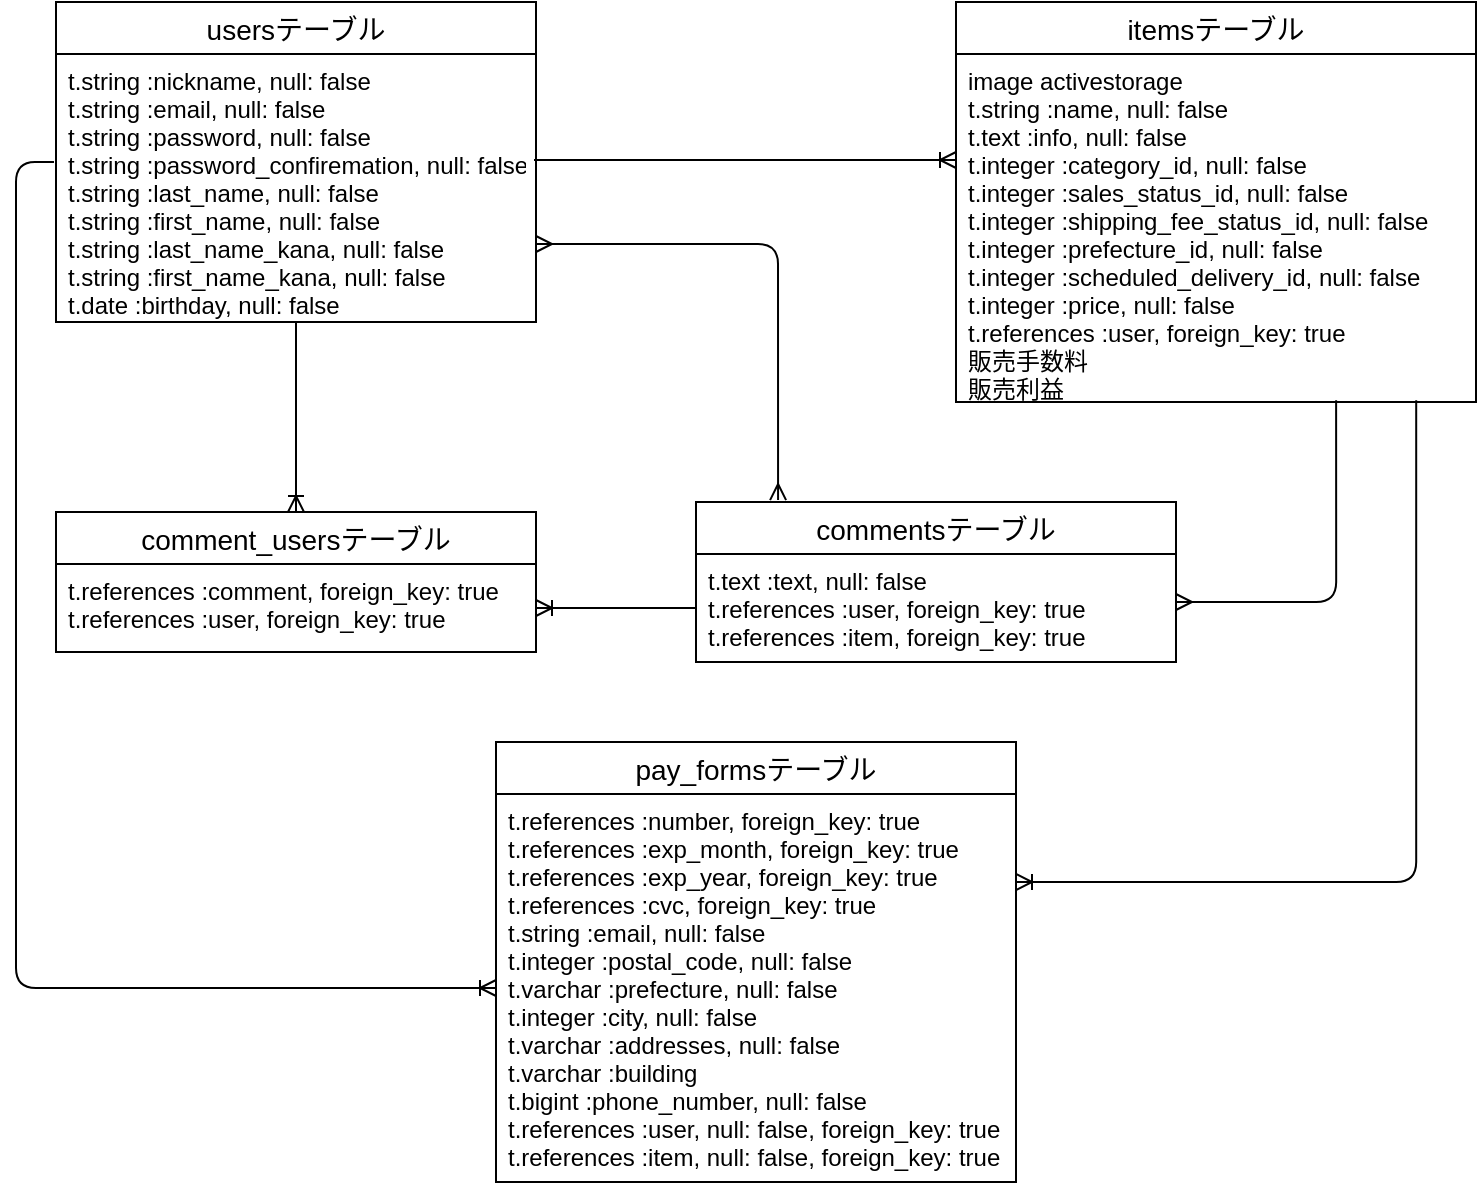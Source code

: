 <mxfile>
    <diagram id="f0xW2Zt2wyNBY3h9a0CT" name="ページ1">
        <mxGraphModel dx="257" dy="203" grid="1" gridSize="10" guides="1" tooltips="1" connect="1" arrows="1" fold="1" page="1" pageScale="1" pageWidth="827" pageHeight="1169" math="0" shadow="0">
            <root>
                <mxCell id="0"/>
                <mxCell id="1" parent="0"/>
                <mxCell id="8" value="usersテーブル" style="swimlane;fontStyle=0;childLayout=stackLayout;horizontal=1;startSize=26;horizontalStack=0;resizeParent=1;resizeParentMax=0;resizeLast=0;collapsible=1;marginBottom=0;align=center;fontSize=14;" vertex="1" parent="1">
                    <mxGeometry x="40" y="40" width="240" height="160" as="geometry"/>
                </mxCell>
                <mxCell id="9" value="t.string :nickname,           null: false&#10;      t.string :email,              null: false&#10;      t.string :password, null: false&#10;t.string :password_confiremation, null: false&#10;t.string :last_name,          null: false&#10;      t.string :first_name,         null: false&#10;      t.string :last_name_kana,     null: false&#10;      t.string :first_name_kana,    null: false&#10;      t.date :birthday,             null: false&#10;&#10;&#10;&#10;" style="text;strokeColor=none;fillColor=none;spacingLeft=4;spacingRight=4;overflow=hidden;rotatable=0;points=[[0,0.5],[1,0.5]];portConstraint=eastwest;fontSize=12;" vertex="1" parent="8">
                    <mxGeometry y="26" width="240" height="134" as="geometry"/>
                </mxCell>
                <mxCell id="27" value="itemsテーブル" style="swimlane;fontStyle=0;childLayout=stackLayout;horizontal=1;startSize=26;horizontalStack=0;resizeParent=1;resizeParentMax=0;resizeLast=0;collapsible=1;marginBottom=0;align=center;fontSize=14;" vertex="1" parent="1">
                    <mxGeometry x="490" y="40" width="260" height="200" as="geometry"/>
                </mxCell>
                <mxCell id="28" value="image activestorage&#10;t.string :name,           null: false&#10;t.text :info, null: false&#10;t.integer :category_id, null: false&#10;t.integer :sales_status_id, null: false&#10;t.integer :shipping_fee_status_id, null: false&#10;t.integer :prefecture_id, null: false&#10;t.integer :scheduled_delivery_id, null: false&#10;      t.integer :price, null: false&#10;t.references :user, foreign_key: true&#10;販売手数料&#10;販売利益&#10;&#10;&#10;&#10;" style="text;strokeColor=none;fillColor=none;spacingLeft=4;spacingRight=4;overflow=hidden;rotatable=0;points=[[0,0.5],[1,0.5]];portConstraint=eastwest;fontSize=12;" vertex="1" parent="27">
                    <mxGeometry y="26" width="260" height="174" as="geometry"/>
                </mxCell>
                <mxCell id="31" value="pay_formsテーブル" style="swimlane;fontStyle=0;childLayout=stackLayout;horizontal=1;startSize=26;horizontalStack=0;resizeParent=1;resizeParentMax=0;resizeLast=0;collapsible=1;marginBottom=0;align=center;fontSize=14;" vertex="1" parent="1">
                    <mxGeometry x="260" y="410" width="260" height="220" as="geometry"/>
                </mxCell>
                <mxCell id="32" value="t.references :number, foreign_key: true&#10;t.references :exp_month, foreign_key: true&#10;t.references :exp_year, foreign_key: true&#10;t.references :cvc, foreign_key: true&#10;t.string :email,              null: false&#10;      t.integer :postal_code, null: false&#10;t.varchar :prefecture, null: false&#10;t.integer :city,          null: false&#10;t.varchar :addresses,         null: false&#10;      t.varchar :building&#10;      t.bigint :phone_number, null: false&#10;t.references :user, null: false, foreign_key: true&#10;t.references :item, null: false, foreign_key: true" style="text;strokeColor=none;fillColor=none;spacingLeft=4;spacingRight=4;overflow=hidden;rotatable=0;points=[[0,0.5],[1,0.5]];portConstraint=eastwest;fontSize=12;" vertex="1" parent="31">
                    <mxGeometry y="26" width="260" height="194" as="geometry"/>
                </mxCell>
                <mxCell id="39" value="commentsテーブル" style="swimlane;fontStyle=0;childLayout=stackLayout;horizontal=1;startSize=26;horizontalStack=0;resizeParent=1;resizeParentMax=0;resizeLast=0;collapsible=1;marginBottom=0;align=center;fontSize=14;" vertex="1" parent="1">
                    <mxGeometry x="360" y="290" width="240" height="80" as="geometry"/>
                </mxCell>
                <mxCell id="40" value="t.text :text,              null: false&#10;t.references :user, foreign_key: true&#10;t.references :item, foreign_key: true&#10;&#10;&#10;" style="text;strokeColor=none;fillColor=none;spacingLeft=4;spacingRight=4;overflow=hidden;rotatable=0;points=[[0,0.5],[1,0.5]];portConstraint=eastwest;fontSize=12;" vertex="1" parent="39">
                    <mxGeometry y="26" width="240" height="54" as="geometry"/>
                </mxCell>
                <mxCell id="55" value="" style="edgeStyle=entityRelationEdgeStyle;fontSize=12;html=1;endArrow=ERoneToMany;" edge="1" parent="1">
                    <mxGeometry width="100" height="100" relative="1" as="geometry">
                        <mxPoint x="279" y="119" as="sourcePoint"/>
                        <mxPoint x="490" y="119" as="targetPoint"/>
                    </mxGeometry>
                </mxCell>
                <mxCell id="57" value="" style="edgeStyle=orthogonalEdgeStyle;fontSize=12;html=1;endArrow=ERoneToMany;exitX=0.885;exitY=0.995;exitDx=0;exitDy=0;exitPerimeter=0;" edge="1" parent="1" source="28">
                    <mxGeometry width="100" height="100" relative="1" as="geometry">
                        <mxPoint x="600" y="250" as="sourcePoint"/>
                        <mxPoint x="520" y="480" as="targetPoint"/>
                        <Array as="points">
                            <mxPoint x="720" y="480"/>
                        </Array>
                    </mxGeometry>
                </mxCell>
                <mxCell id="60" value="" style="edgeStyle=orthogonalEdgeStyle;fontSize=12;html=1;endArrow=ERmany;exitX=0.731;exitY=0.995;exitDx=0;exitDy=0;exitPerimeter=0;" edge="1" parent="1" source="28">
                    <mxGeometry width="100" height="100" relative="1" as="geometry">
                        <mxPoint x="570" y="250" as="sourcePoint"/>
                        <mxPoint x="600" y="340" as="targetPoint"/>
                        <Array as="points">
                            <mxPoint x="680" y="340"/>
                        </Array>
                    </mxGeometry>
                </mxCell>
                <mxCell id="61" value="" style="edgeStyle=orthogonalEdgeStyle;fontSize=12;html=1;endArrow=ERoneToMany;" edge="1" parent="1" target="32">
                    <mxGeometry width="100" height="100" relative="1" as="geometry">
                        <mxPoint x="39" y="120" as="sourcePoint"/>
                        <mxPoint x="250" y="480" as="targetPoint"/>
                        <Array as="points">
                            <mxPoint x="39" y="120"/>
                            <mxPoint x="20" y="120"/>
                            <mxPoint x="20" y="533"/>
                        </Array>
                    </mxGeometry>
                </mxCell>
                <mxCell id="62" value="comment_usersテーブル" style="swimlane;fontStyle=0;childLayout=stackLayout;horizontal=1;startSize=26;horizontalStack=0;resizeParent=1;resizeParentMax=0;resizeLast=0;collapsible=1;marginBottom=0;align=center;fontSize=14;" vertex="1" parent="1">
                    <mxGeometry x="40" y="295" width="240" height="70" as="geometry"/>
                </mxCell>
                <mxCell id="63" value="t.references :comment, foreign_key: true&#10;t.references :user, foreign_key: true" style="text;strokeColor=none;fillColor=none;spacingLeft=4;spacingRight=4;overflow=hidden;rotatable=0;points=[[0,0.5],[1,0.5]];portConstraint=eastwest;fontSize=12;" vertex="1" parent="62">
                    <mxGeometry y="26" width="240" height="44" as="geometry"/>
                </mxCell>
                <mxCell id="64" value="" style="edgeStyle=orthogonalEdgeStyle;fontSize=12;html=1;endArrow=ERmany;startArrow=ERmany;exitX=1;exitY=0.709;exitDx=0;exitDy=0;exitPerimeter=0;entryX=0.171;entryY=-0.012;entryDx=0;entryDy=0;entryPerimeter=0;" edge="1" parent="1" source="9" target="39">
                    <mxGeometry width="100" height="100" relative="1" as="geometry">
                        <mxPoint x="370" y="280" as="sourcePoint"/>
                        <mxPoint x="400" y="270" as="targetPoint"/>
                    </mxGeometry>
                </mxCell>
                <mxCell id="65" value="" style="fontSize=12;html=1;endArrow=ERoneToMany;entryX=0.5;entryY=0;entryDx=0;entryDy=0;" edge="1" parent="1" target="62">
                    <mxGeometry width="100" height="100" relative="1" as="geometry">
                        <mxPoint x="160" y="200" as="sourcePoint"/>
                        <mxPoint x="200" y="290" as="targetPoint"/>
                    </mxGeometry>
                </mxCell>
                <mxCell id="66" value="" style="fontSize=12;html=1;endArrow=ERoneToMany;exitX=0;exitY=0.5;exitDx=0;exitDy=0;entryX=1;entryY=0.5;entryDx=0;entryDy=0;" edge="1" parent="1" source="40" target="63">
                    <mxGeometry width="100" height="100" relative="1" as="geometry">
                        <mxPoint x="190" y="280" as="sourcePoint"/>
                        <mxPoint x="290" y="180" as="targetPoint"/>
                    </mxGeometry>
                </mxCell>
            </root>
        </mxGraphModel>
    </diagram>
</mxfile>